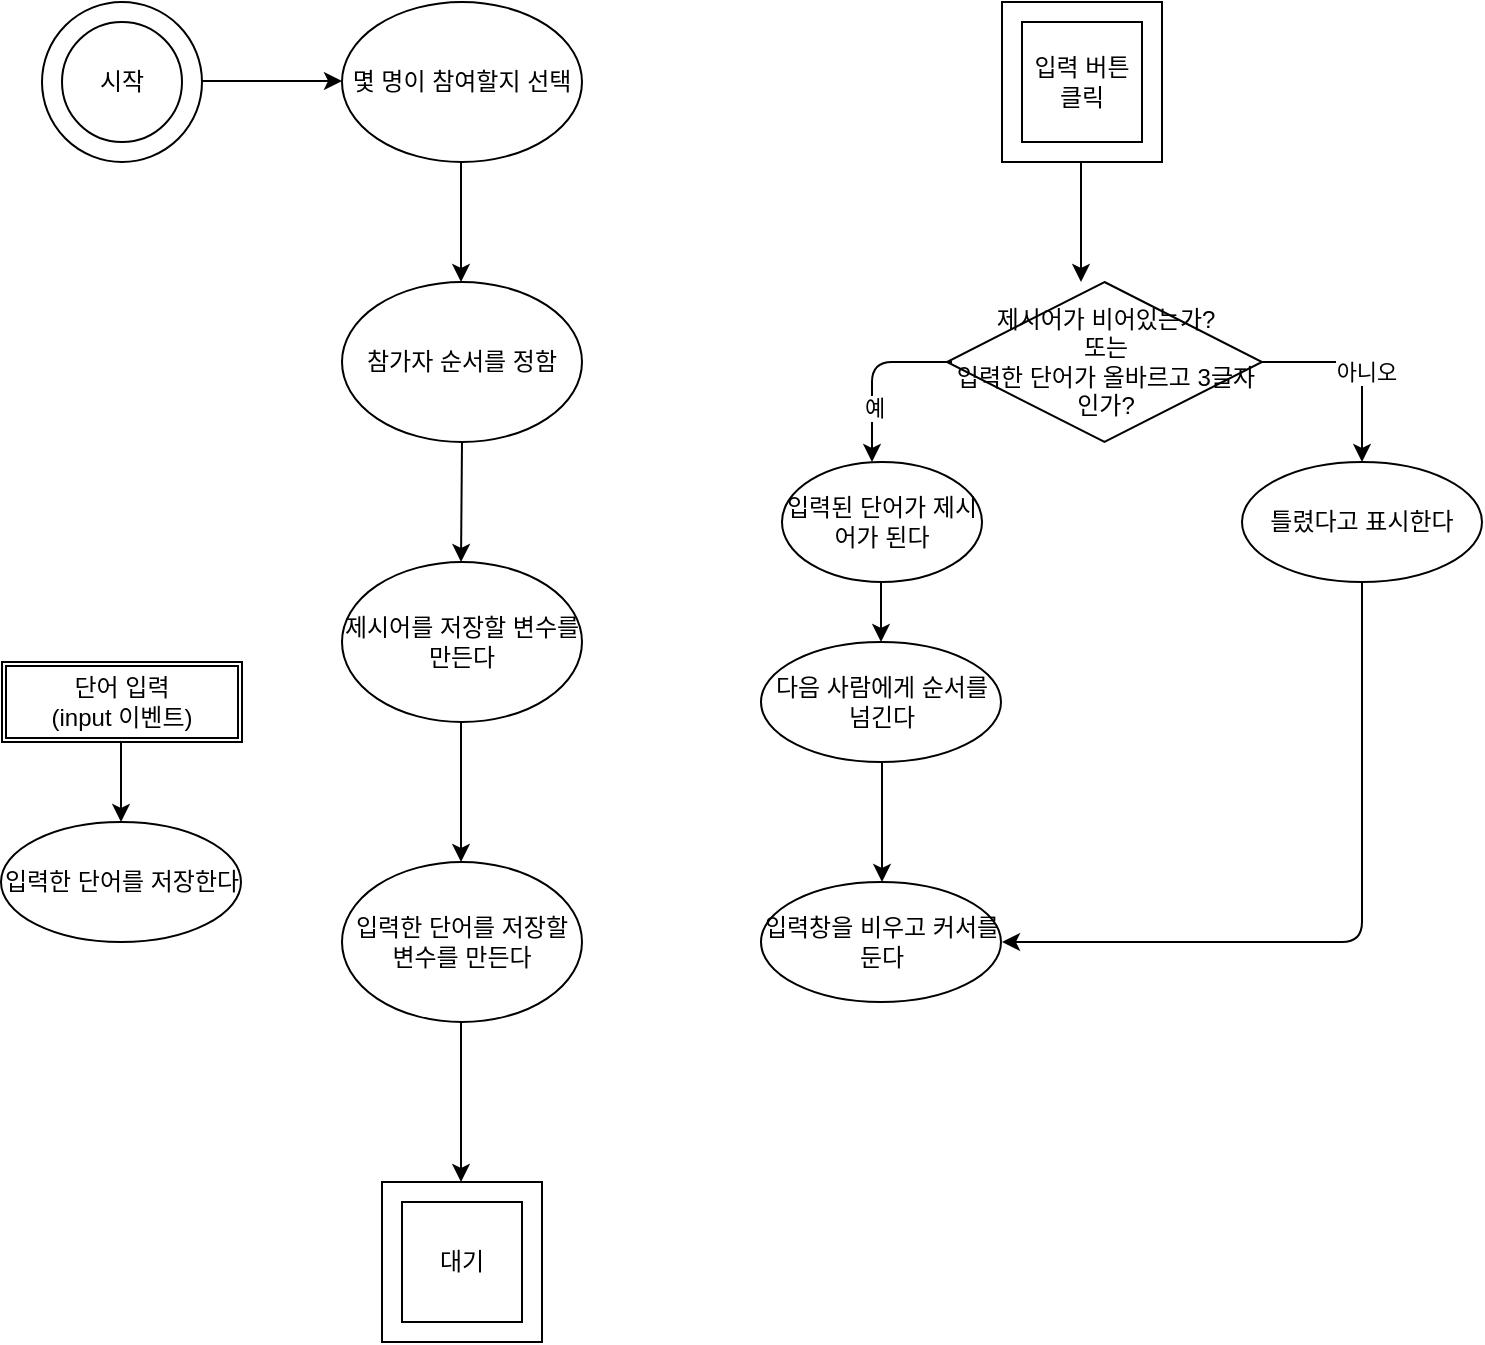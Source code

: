 <mxfile>
    <diagram id="CREjz1Fs7HLoPXxn5SIG" name="페이지-1">
        <mxGraphModel dx="1555" dy="680" grid="1" gridSize="10" guides="1" tooltips="1" connect="1" arrows="1" fold="1" page="1" pageScale="1" pageWidth="827" pageHeight="1169" math="0" shadow="0">
            <root>
                <mxCell id="0"/>
                <mxCell id="1" parent="0"/>
                <mxCell id="2" value="" style="ellipse;whiteSpace=wrap;html=1;aspect=fixed;" vertex="1" parent="1">
                    <mxGeometry x="20" y="20" width="80" height="80" as="geometry"/>
                </mxCell>
                <mxCell id="3" value="" style="endArrow=classic;html=1;" edge="1" parent="1">
                    <mxGeometry width="50" height="50" relative="1" as="geometry">
                        <mxPoint x="100" y="59.5" as="sourcePoint"/>
                        <mxPoint x="170" y="59.5" as="targetPoint"/>
                    </mxGeometry>
                </mxCell>
                <mxCell id="4" value="몇 명이 참여할지 선택" style="ellipse;whiteSpace=wrap;html=1;" vertex="1" parent="1">
                    <mxGeometry x="170" y="20" width="120" height="80" as="geometry"/>
                </mxCell>
                <mxCell id="5" value="참가자 순서를 정함" style="ellipse;whiteSpace=wrap;html=1;" vertex="1" parent="1">
                    <mxGeometry x="170" y="160" width="120" height="80" as="geometry"/>
                </mxCell>
                <mxCell id="6" value="제시어를 저장할 변수를 만든다" style="ellipse;whiteSpace=wrap;html=1;" vertex="1" parent="1">
                    <mxGeometry x="170" y="300" width="120" height="80" as="geometry"/>
                </mxCell>
                <mxCell id="7" value="입력한 단어를 저장할 변수를 만든다" style="ellipse;whiteSpace=wrap;html=1;" vertex="1" parent="1">
                    <mxGeometry x="170" y="450" width="120" height="80" as="geometry"/>
                </mxCell>
                <mxCell id="9" value="시작" style="ellipse;whiteSpace=wrap;html=1;aspect=fixed;" vertex="1" parent="1">
                    <mxGeometry x="30" y="30" width="60" height="60" as="geometry"/>
                </mxCell>
                <mxCell id="10" value="" style="endArrow=classic;html=1;" edge="1" parent="1">
                    <mxGeometry width="50" height="50" relative="1" as="geometry">
                        <mxPoint x="229.5" y="100" as="sourcePoint"/>
                        <mxPoint x="229.5" y="160" as="targetPoint"/>
                    </mxGeometry>
                </mxCell>
                <mxCell id="11" value="" style="endArrow=classic;html=1;" edge="1" parent="1">
                    <mxGeometry width="50" height="50" relative="1" as="geometry">
                        <mxPoint x="230" y="240" as="sourcePoint"/>
                        <mxPoint x="229.5" y="300" as="targetPoint"/>
                    </mxGeometry>
                </mxCell>
                <mxCell id="15" value="" style="endArrow=classic;html=1;" edge="1" parent="1">
                    <mxGeometry width="50" height="50" relative="1" as="geometry">
                        <mxPoint x="229.5" y="380" as="sourcePoint"/>
                        <mxPoint x="229.5" y="450" as="targetPoint"/>
                    </mxGeometry>
                </mxCell>
                <mxCell id="16" value="" style="endArrow=classic;html=1;" edge="1" parent="1">
                    <mxGeometry width="50" height="50" relative="1" as="geometry">
                        <mxPoint x="229.5" y="530" as="sourcePoint"/>
                        <mxPoint x="229.5" y="610" as="targetPoint"/>
                    </mxGeometry>
                </mxCell>
                <mxCell id="17" value="" style="whiteSpace=wrap;html=1;aspect=fixed;" vertex="1" parent="1">
                    <mxGeometry x="190" y="610" width="80" height="80" as="geometry"/>
                </mxCell>
                <mxCell id="18" value="대기" style="whiteSpace=wrap;html=1;aspect=fixed;" vertex="1" parent="1">
                    <mxGeometry x="200" y="620" width="60" height="60" as="geometry"/>
                </mxCell>
                <mxCell id="19" value="" style="whiteSpace=wrap;html=1;aspect=fixed;" vertex="1" parent="1">
                    <mxGeometry x="500" y="20" width="80" height="80" as="geometry"/>
                </mxCell>
                <mxCell id="20" value="입력 버튼 클릭" style="whiteSpace=wrap;html=1;aspect=fixed;" vertex="1" parent="1">
                    <mxGeometry x="510" y="30" width="60" height="60" as="geometry"/>
                </mxCell>
                <mxCell id="21" value="제시어가 비어있는가?&lt;br&gt;또는&lt;br&gt;입력한 단어가 올바르고 3글자인가?" style="rhombus;whiteSpace=wrap;html=1;" vertex="1" parent="1">
                    <mxGeometry x="472.5" y="160" width="157.5" height="80" as="geometry"/>
                </mxCell>
                <mxCell id="22" value="" style="endArrow=classic;html=1;" edge="1" parent="1">
                    <mxGeometry width="50" height="50" relative="1" as="geometry">
                        <mxPoint x="539.5" y="100" as="sourcePoint"/>
                        <mxPoint x="539.5" y="160" as="targetPoint"/>
                    </mxGeometry>
                </mxCell>
                <mxCell id="24" value="" style="edgeStyle=segmentEdgeStyle;endArrow=classic;html=1;" edge="1" parent="1">
                    <mxGeometry width="50" height="50" relative="1" as="geometry">
                        <mxPoint x="630" y="200" as="sourcePoint"/>
                        <mxPoint x="680" y="250" as="targetPoint"/>
                        <Array as="points">
                            <mxPoint x="680" y="200"/>
                        </Array>
                    </mxGeometry>
                </mxCell>
                <mxCell id="27" value="아니오" style="edgeLabel;html=1;align=center;verticalAlign=middle;resizable=0;points=[];" vertex="1" connectable="0" parent="24">
                    <mxGeometry x="0.1" y="2" relative="1" as="geometry">
                        <mxPoint as="offset"/>
                    </mxGeometry>
                </mxCell>
                <mxCell id="25" value="" style="edgeStyle=segmentEdgeStyle;endArrow=classic;html=1;" edge="1" parent="1">
                    <mxGeometry width="50" height="50" relative="1" as="geometry">
                        <mxPoint x="475" y="200" as="sourcePoint"/>
                        <mxPoint x="435" y="250" as="targetPoint"/>
                    </mxGeometry>
                </mxCell>
                <mxCell id="26" value="예" style="edgeLabel;html=1;align=center;verticalAlign=middle;resizable=0;points=[];" vertex="1" connectable="0" parent="25">
                    <mxGeometry x="0.4" y="1" relative="1" as="geometry">
                        <mxPoint as="offset"/>
                    </mxGeometry>
                </mxCell>
                <mxCell id="28" value="입력된 단어가 제시어가 된다" style="ellipse;whiteSpace=wrap;html=1;" vertex="1" parent="1">
                    <mxGeometry x="390" y="250" width="100" height="60" as="geometry"/>
                </mxCell>
                <mxCell id="29" value="틀렸다고 표시한다" style="ellipse;whiteSpace=wrap;html=1;" vertex="1" parent="1">
                    <mxGeometry x="620" y="250" width="120" height="60" as="geometry"/>
                </mxCell>
                <mxCell id="30" value="" style="endArrow=classic;html=1;" edge="1" parent="1" target="31">
                    <mxGeometry width="50" height="50" relative="1" as="geometry">
                        <mxPoint x="439.5" y="310" as="sourcePoint"/>
                        <mxPoint x="439.5" y="380" as="targetPoint"/>
                    </mxGeometry>
                </mxCell>
                <mxCell id="31" value="다음 사람에게 순서를 넘긴다" style="ellipse;whiteSpace=wrap;html=1;" vertex="1" parent="1">
                    <mxGeometry x="379.5" y="340" width="120" height="60" as="geometry"/>
                </mxCell>
                <mxCell id="32" value="입력창을 비우고 커서를 둔다" style="ellipse;whiteSpace=wrap;html=1;" vertex="1" parent="1">
                    <mxGeometry x="379.5" y="460" width="120" height="60" as="geometry"/>
                </mxCell>
                <mxCell id="33" value="" style="endArrow=classic;html=1;" edge="1" parent="1">
                    <mxGeometry width="50" height="50" relative="1" as="geometry">
                        <mxPoint x="440" y="400" as="sourcePoint"/>
                        <mxPoint x="440" y="460" as="targetPoint"/>
                    </mxGeometry>
                </mxCell>
                <mxCell id="34" value="" style="edgeStyle=segmentEdgeStyle;endArrow=classic;html=1;" edge="1" parent="1">
                    <mxGeometry width="50" height="50" relative="1" as="geometry">
                        <mxPoint x="680" y="310" as="sourcePoint"/>
                        <mxPoint x="500" y="490" as="targetPoint"/>
                        <Array as="points">
                            <mxPoint x="680" y="490"/>
                        </Array>
                    </mxGeometry>
                </mxCell>
                <mxCell id="37" value="단어 입력&lt;br&gt;(input 이벤트)" style="shape=ext;double=1;rounded=0;whiteSpace=wrap;html=1;" vertex="1" parent="1">
                    <mxGeometry y="350" width="120" height="40" as="geometry"/>
                </mxCell>
                <mxCell id="38" value="" style="endArrow=classic;html=1;" edge="1" parent="1" target="39">
                    <mxGeometry width="50" height="50" relative="1" as="geometry">
                        <mxPoint x="59.5" y="390" as="sourcePoint"/>
                        <mxPoint x="59.5" y="470" as="targetPoint"/>
                        <Array as="points">
                            <mxPoint x="59.5" y="430"/>
                        </Array>
                    </mxGeometry>
                </mxCell>
                <mxCell id="39" value="입력한 단어를 저장한다" style="ellipse;whiteSpace=wrap;html=1;" vertex="1" parent="1">
                    <mxGeometry x="-0.5" y="430" width="120" height="60" as="geometry"/>
                </mxCell>
            </root>
        </mxGraphModel>
    </diagram>
</mxfile>